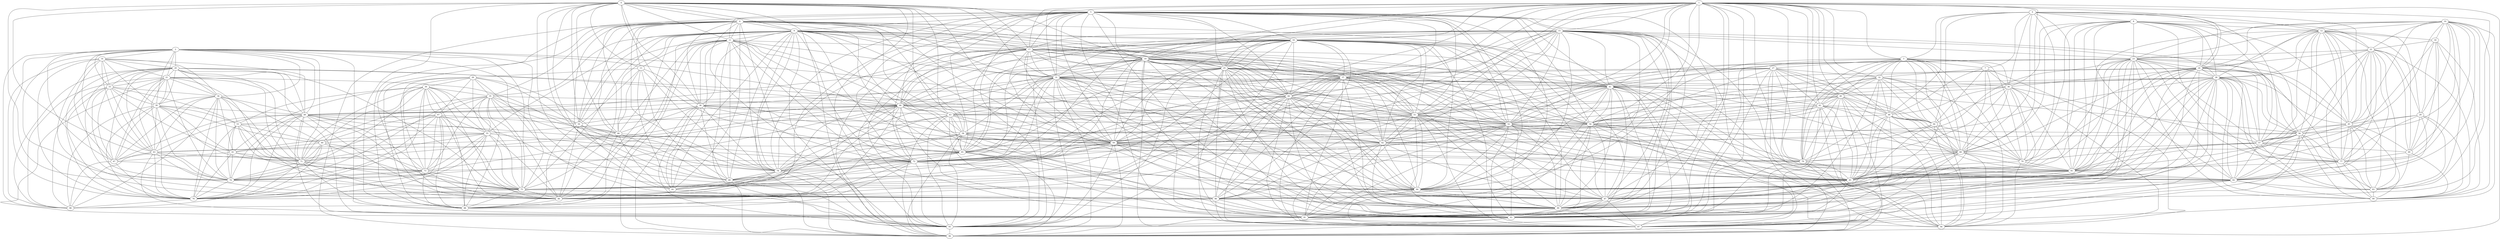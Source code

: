 strict graph G {
0;
1;
2;
3;
4;
5;
6;
7;
8;
9;
10;
11;
12;
13;
14;
15;
16;
17;
18;
19;
20;
21;
22;
23;
24;
25;
26;
27;
28;
29;
30;
31;
32;
33;
34;
35;
36;
37;
38;
39;
40;
41;
42;
43;
44;
45;
46;
47;
48;
49;
50;
51;
52;
53;
54;
55;
56;
57;
58;
59;
60;
61;
62;
63;
64;
65;
66;
67;
68;
69;
70;
71;
72;
73;
74;
75;
76;
77;
78;
79;
80;
81;
82;
83;
84;
85;
86;
87;
88;
89;
90;
91;
92;
93;
94;
95;
96;
97;
98;
99;
9 -- 19;
0 -- 36;
12 -- 29;
15 -- 51;
35 -- 46;
33 -- 39;
47 -- 71;
44 -- 72;
48 -- 93;
33 -- 34;
52 -- 56;
58 -- 95;
16 -- 84;
53 -- 55;
11 -- 92;
71 -- 73;
7 -- 68;
17 -- 59;
54 -- 90;
81 -- 97;
11 -- 58;
33 -- 67;
1 -- 41;
17 -- 90;
41 -- 87;
20 -- 71;
44 -- 52;
12 -- 69;
44 -- 62;
13 -- 89;
48 -- 85;
37 -- 86;
42 -- 64;
34 -- 98;
14 -- 67;
50 -- 66;
47 -- 53;
19 -- 25;
40 -- 48;
31 -- 40;
21 -- 33;
29 -- 69;
30 -- 53;
79 -- 93;
19 -- 90;
59 -- 85;
68 -- 70;
22 -- 45;
51 -- 52;
87 -- 91;
7 -- 36;
90 -- 93;
11 -- 89;
3 -- 68;
15 -- 84;
26 -- 50;
19 -- 52;
10 -- 99;
75 -- 76;
37 -- 84;
8 -- 81;
52 -- 97;
85 -- 94;
25 -- 85;
10 -- 23;
21 -- 39;
85 -- 93;
35 -- 66;
45 -- 83;
63 -- 74;
53 -- 74;
29 -- 56;
3 -- 70;
65 -- 96;
9 -- 51;
0 -- 24;
30 -- 74;
23 -- 84;
16 -- 41;
17 -- 87;
19 -- 59;
23 -- 56;
8 -- 45;
75 -- 80;
59 -- 72;
1 -- 81;
69 -- 83;
32 -- 94;
51 -- 86;
31 -- 38;
23 -- 77;
47 -- 50;
1 -- 25;
2 -- 20;
15 -- 37;
47 -- 88;
27 -- 31;
82 -- 84;
4 -- 9;
44 -- 90;
4 -- 19;
30 -- 76;
31 -- 51;
14 -- 39;
38 -- 65;
17 -- 37;
71 -- 80;
84 -- 97;
2 -- 67;
1 -- 52;
34 -- 39;
6 -- 92;
87 -- 97;
56 -- 62;
2 -- 86;
20 -- 33;
37 -- 75;
45 -- 81;
23 -- 57;
25 -- 72;
43 -- 93;
43 -- 58;
46 -- 76;
42 -- 43;
2 -- 84;
28 -- 82;
29 -- 99;
9 -- 89;
6 -- 96;
1 -- 65;
3 -- 36;
16 -- 51;
18 -- 45;
37 -- 62;
80 -- 88;
5 -- 59;
46 -- 74;
59 -- 93;
49 -- 98;
10 -- 45;
62 -- 91;
1 -- 3;
38 -- 96;
16 -- 90;
28 -- 41;
73 -- 75;
10 -- 29;
21 -- 76;
32 -- 40;
38 -- 59;
19 -- 44;
18 -- 83;
15 -- 41;
6 -- 31;
19 -- 41;
31 -- 90;
6 -- 13;
39 -- 76;
51 -- 72;
86 -- 91;
39 -- 61;
3 -- 27;
36 -- 68;
49 -- 84;
52 -- 82;
56 -- 57;
60 -- 76;
18 -- 69;
70 -- 81;
7 -- 32;
37 -- 90;
4 -- 92;
4 -- 58;
42 -- 85;
23 -- 41;
60 -- 73;
17 -- 93;
9 -- 92;
28 -- 81;
81 -- 90;
38 -- 50;
16 -- 44;
17 -- 52;
9 -- 46;
7 -- 70;
9 -- 59;
28 -- 57;
26 -- 55;
40 -- 93;
84 -- 87;
5 -- 78;
12 -- 81;
4 -- 95;
8 -- 23;
16 -- 65;
68 -- 79;
16 -- 17;
12 -- 82;
36 -- 94;
37 -- 49;
40 -- 54;
54 -- 79;
54 -- 95;
75 -- 86;
43 -- 95;
86 -- 98;
1 -- 93;
1 -- 44;
10 -- 57;
15 -- 23;
15 -- 97;
30 -- 47;
48 -- 70;
42 -- 96;
72 -- 88;
32 -- 93;
79 -- 85;
27 -- 93;
68 -- 90;
62 -- 90;
74 -- 76;
41 -- 91;
48 -- 87;
45 -- 69;
33 -- 53;
16 -- 25;
6 -- 25;
6 -- 43;
16 -- 37;
44 -- 87;
56 -- 77;
93 -- 95;
17 -- 46;
42 -- 79;
81 -- 87;
19 -- 97;
17 -- 72;
90 -- 91;
64 -- 68;
19 -- 91;
25 -- 90;
43 -- 65;
46 -- 71;
3 -- 54;
11 -- 31;
0 -- 48;
15 -- 49;
39 -- 71;
17 -- 96;
35 -- 72;
19 -- 31;
7 -- 48;
21 -- 49;
22 -- 99;
50 -- 92;
20 -- 63;
9 -- 66;
20 -- 76;
25 -- 59;
24 -- 87;
31 -- 78;
33 -- 76;
8 -- 36;
24 -- 36;
38 -- 92;
5 -- 15;
89 -- 92;
25 -- 97;
54 -- 58;
17 -- 19;
8 -- 12;
49 -- 91;
3 -- 40;
19 -- 95;
5 -- 54;
5 -- 80;
24 -- 68;
5 -- 25;
19 -- 54;
48 -- 79;
12 -- 77;
93 -- 94;
9 -- 80;
5 -- 72;
21 -- 62;
2 -- 33;
31 -- 96;
75 -- 88;
52 -- 85;
30 -- 88;
26 -- 30;
25 -- 51;
39 -- 74;
21 -- 74;
11 -- 13;
11 -- 50;
0 -- 8;
82 -- 83;
15 -- 56;
25 -- 87;
66 -- 88;
8 -- 68;
22 -- 81;
4 -- 31;
28 -- 85;
20 -- 34;
41 -- 56;
4 -- 88;
65 -- 95;
46 -- 72;
3 -- 79;
78 -- 96;
24 -- 28;
27 -- 64;
9 -- 95;
51 -- 97;
56 -- 83;
22 -- 56;
49 -- 63;
62 -- 63;
11 -- 72;
31 -- 87;
45 -- 56;
27 -- 42;
3 -- 85;
54 -- 68;
7 -- 64;
3 -- 7;
9 -- 78;
41 -- 97;
23 -- 28;
69 -- 77;
13 -- 66;
16 -- 93;
23 -- 52;
26 -- 35;
10 -- 24;
73 -- 80;
44 -- 97;
93 -- 96;
65 -- 72;
19 -- 51;
28 -- 56;
49 -- 75;
2 -- 63;
10 -- 22;
5 -- 86;
15 -- 28;
30 -- 75;
37 -- 87;
15 -- 44;
43 -- 79;
10 -- 18;
17 -- 85;
27 -- 43;
46 -- 52;
47 -- 60;
52 -- 86;
81 -- 82;
85 -- 90;
12 -- 18;
90 -- 97;
9 -- 50;
30 -- 55;
46 -- 49;
16 -- 62;
34 -- 49;
25 -- 54;
42 -- 54;
45 -- 77;
54 -- 87;
26 -- 47;
4 -- 78;
49 -- 86;
51 -- 59;
6 -- 9;
12 -- 57;
31 -- 93;
55 -- 61;
1 -- 85;
14 -- 86;
15 -- 87;
5 -- 87;
27 -- 79;
46 -- 51;
52 -- 62;
31 -- 41;
54 -- 94;
9 -- 25;
16 -- 31;
91 -- 97;
12 -- 23;
35 -- 74;
44 -- 91;
19 -- 65;
47 -- 74;
6 -- 78;
55 -- 73;
6 -- 50;
19 -- 46;
78 -- 80;
3 -- 42;
22 -- 28;
21 -- 67;
51 -- 87;
4 -- 6;
3 -- 32;
3 -- 94;
5 -- 11;
53 -- 76;
66 -- 89;
15 -- 72;
62 -- 82;
66 -- 78;
49 -- 52;
22 -- 77;
73 -- 88;
21 -- 86;
87 -- 90;
37 -- 52;
24 -- 90;
19 -- 93;
36 -- 79;
47 -- 55;
42 -- 59;
71 -- 88;
38 -- 95;
57 -- 82;
28 -- 45;
17 -- 44;
30 -- 35;
31 -- 43;
25 -- 93;
55 -- 72;
55 -- 88;
4 -- 89;
36 -- 64;
59 -- 90;
49 -- 76;
21 -- 71;
13 -- 92;
1 -- 5;
5 -- 75;
53 -- 73;
46 -- 55;
28 -- 90;
34 -- 61;
5 -- 16;
51 -- 54;
72 -- 73;
82 -- 99;
50 -- 88;
36 -- 57;
28 -- 91;
45 -- 57;
14 -- 49;
47 -- 73;
48 -- 54;
8 -- 85;
57 -- 68;
12 -- 22;
67 -- 76;
68 -- 93;
3 -- 93;
15 -- 91;
0 -- 70;
22 -- 29;
13 -- 78;
32 -- 42;
6 -- 95;
41 -- 54;
24 -- 85;
14 -- 34;
68 -- 87;
18 -- 29;
1 -- 90;
46 -- 80;
27 -- 58;
35 -- 50;
32 -- 68;
64 -- 70;
0 -- 45;
40 -- 59;
41 -- 90;
18 -- 22;
15 -- 17;
72 -- 86;
34 -- 71;
57 -- 83;
15 -- 46;
18 -- 77;
42 -- 58;
65 -- 78;
2 -- 98;
72 -- 84;
39 -- 60;
5 -- 6;
59 -- 89;
16 -- 59;
41 -- 44;
89 -- 95;
40 -- 43;
28 -- 52;
20 -- 98;
33 -- 63;
37 -- 80;
22 -- 57;
23 -- 99;
47 -- 76;
63 -- 91;
55 -- 71;
40 -- 94;
2 -- 46;
1 -- 17;
10 -- 56;
24 -- 56;
8 -- 77;
50 -- 89;
49 -- 62;
49 -- 74;
0 -- 57;
58 -- 78;
0 -- 3;
41 -- 84;
6 -- 35;
58 -- 89;
43 -- 96;
13 -- 50;
19 -- 85;
15 -- 82;
24 -- 82;
9 -- 55;
37 -- 51;
37 -- 91;
16 -- 86;
38 -- 89;
12 -- 99;
42 -- 93;
52 -- 93;
6 -- 54;
11 -- 43;
31 -- 42;
59 -- 79;
37 -- 41;
92 -- 95;
12 -- 24;
14 -- 21;
4 -- 96;
1 -- 68;
15 -- 90;
38 -- 58;
34 -- 74;
8 -- 57;
40 -- 96;
35 -- 80;
5 -- 52;
23 -- 91;
53 -- 75;
79 -- 96;
16 -- 87;
25 -- 91;
5 -- 37;
15 -- 16;
32 -- 64;
57 -- 81;
5 -- 90;
59 -- 65;
6 -- 66;
20 -- 74;
46 -- 73;
25 -- 37;
67 -- 98;
30 -- 60;
43 -- 54;
2 -- 74;
31 -- 72;
0 -- 7;
31 -- 79;
66 -- 80;
34 -- 60;
82 -- 97;
39 -- 49;
1 -- 40;
43 -- 59;
58 -- 96;
36 -- 40;
62 -- 97;
0 -- 68;
2 -- 49;
30 -- 80;
81 -- 85;
31 -- 58;
56 -- 97;
41 -- 68;
25 -- 95;
51 -- 91;
4 -- 80;
57 -- 69;
1 -- 19;
48 -- 68;
61 -- 76;
25 -- 31;
27 -- 94;
40 -- 58;
5 -- 9;
20 -- 62;
32 -- 36;
27 -- 59;
41 -- 51;
4 -- 65;
32 -- 70;
17 -- 84;
23 -- 45;
69 -- 99;
36 -- 85;
15 -- 86;
37 -- 44;
22 -- 23;
22 -- 69;
86 -- 97;
39 -- 53;
72 -- 80;
5 -- 84;
10 -- 77;
53 -- 71;
25 -- 86;
60 -- 74;
4 -- 5;
41 -- 82;
46 -- 63;
2 -- 62;
4 -- 11;
20 -- 46;
9 -- 31;
37 -- 72;
4 -- 38;
4 -- 66;
48 -- 81;
54 -- 85;
10 -- 28;
30 -- 71;
41 -- 52;
0 -- 12;
73 -- 76;
46 -- 86;
11 -- 96;
61 -- 73;
34 -- 53;
33 -- 98;
5 -- 44;
53 -- 61;
39 -- 67;
77 -- 99;
23 -- 82;
28 -- 83;
77 -- 83;
54 -- 93;
34 -- 63;
25 -- 52;
48 -- 94;
40 -- 79;
71 -- 75;
28 -- 99;
33 -- 61;
77 -- 81;
6 -- 59;
1 -- 51;
9 -- 72;
28 -- 62;
29 -- 77;
32 -- 48;
29 -- 45;
44 -- 51;
51 -- 85;
63 -- 67;
20 -- 86;
32 -- 54;
4 -- 13;
23 -- 51;
40 -- 42;
51 -- 84;
21 -- 98;
24 -- 57;
2 -- 71;
1 -- 48;
9 -- 88;
38 -- 66;
9 -- 65;
24 -- 70;
15 -- 19;
46 -- 62;
48 -- 64;
58 -- 65;
65 -- 92;
31 -- 54;
27 -- 54;
16 -- 95;
83 -- 99;
23 -- 97;
45 -- 82;
60 -- 75;
1 -- 54;
45 -- 99;
62 -- 84;
44 -- 84;
11 -- 78;
14 -- 20;
36 -- 48;
38 -- 43;
1 -- 31;
6 -- 11;
27 -- 40;
41 -- 93;
43 -- 89;
70 -- 94;
9 -- 38;
9 -- 75;
60 -- 71;
61 -- 74;
52 -- 87;
34 -- 67;
22 -- 83;
62 -- 87;
12 -- 45;
6 -- 38;
65 -- 93;
5 -- 95;
1 -- 24;
24 -- 45;
59 -- 78;
86 -- 90;
72 -- 78;
32 -- 85;
5 -- 41;
28 -- 84;
78 -- 89;
46 -- 75;
15 -- 25;
31 -- 59;
34 -- 76;
35 -- 71;
9 -- 17;
25 -- 41;
27 -- 96;
8 -- 28;
59 -- 96;
5 -- 51;
95 -- 96;
37 -- 97;
5 -- 46;
54 -- 96;
56 -- 81;
22 -- 82;
1 -- 37;
33 -- 74;
23 -- 81;
23 -- 90;
16 -- 97;
13 -- 38;
85 -- 87;
8 -- 82;
11 -- 59;
52 -- 84;
1 -- 84;
41 -- 85;
63 -- 98;
26 -- 75;
9 -- 44;
41 -- 86;
56 -- 84;
21 -- 91;
6 -- 58;
49 -- 73;
2 -- 76;
11 -- 38;
51 -- 62;
22 -- 24;
52 -- 91;
40 -- 64;
5 -- 31;
6 -- 16;
35 -- 75;
57 -- 77;
68 -- 81;
11 -- 80;
73 -- 74;
6 -- 89;
9 -- 37;
16 -- 75;
47 -- 75;
3 -- 48;
9 -- 35;
5 -- 19;
40 -- 68;
25 -- 46;
58 -- 59;
6 -- 17;
40 -- 85;
6 -- 72;
44 -- 80;
9 -- 11;
2 -- 39;
20 -- 91;
55 -- 75;
60 -- 61;
20 -- 39;
36 -- 81;
77 -- 82;
37 -- 46;
24 -- 41;
63 -- 76;
23 -- 24;
14 -- 33;
23 -- 62;
78 -- 95;
72 -- 95;
1 -- 59;
52 -- 72;
10 -- 82;
8 -- 22;
10 -- 83;
4 -- 72;
3 -- 64;
44 -- 46;
42 -- 68;
52 -- 90;
55 -- 76;
74 -- 75;
26 -- 80;
21 -- 63;
27 -- 32;
35 -- 47;
11 -- 65;
26 -- 66;
47 -- 80;
87 -- 93;
37 -- 93;
19 -- 84;
3 -- 87;
17 -- 25;
16 -- 72;
25 -- 62;
9 -- 16;
29 -- 83;
6 -- 88;
16 -- 91;
62 -- 86;
61 -- 71;
21 -- 34;
46 -- 91;
1 -- 96;
1 -- 42;
24 -- 77;
65 -- 89;
49 -- 67;
4 -- 17;
31 -- 95;
12 -- 56;
1 -- 15;
56 -- 91;
5 -- 65;
1 -- 95;
2 -- 75;
58 -- 79;
58 -- 93;
5 -- 93;
64 -- 94;
57 -- 70;
50 -- 78;
7 -- 94;
23 -- 85;
71 -- 74;
19 -- 87;
53 -- 60;
16 -- 80;
89 -- 96;
49 -- 71;
25 -- 84;
2 -- 91;
41 -- 62;
28 -- 77;
11 -- 66;
59 -- 87;
30 -- 73;
51 -- 93;
68 -- 85;
20 -- 49;
8 -- 70;
84 -- 90;
41 -- 81;
24 -- 81;
26 -- 88;
31 -- 89;
4 -- 59;
46 -- 84;
12 -- 83;
2 -- 14;
84 -- 91;
25 -- 65;
79 -- 94;
20 -- 21;
44 -- 49;
17 -- 54;
44 -- 93;
8 -- 24;
14 -- 76;
28 -- 97;
31 -- 85;
64 -- 85;
36 -- 70;
30 -- 61;
17 -- 65;
72 -- 75;
35 -- 73;
51 -- 90;
76 -- 98;
11 -- 95;
1 -- 87;
42 -- 48;
54 -- 59;
16 -- 19;
16 -- 46;
6 -- 19;
16 -- 52;
1 -- 16;
54 -- 65;
66 -- 92;
2 -- 21;
17 -- 31;
59 -- 95;
43 -- 78;
6 -- 65;
4 -- 50;
19 -- 72;
35 -- 55;
55 -- 74;
28 -- 51;
17 -- 41;
4 -- 43;
24 -- 52;
23 -- 87;
63 -- 86;
50 -- 80;
5 -- 91;
0 -- 64;
26 -- 73;
56 -- 82;
84 -- 86;
27 -- 48;
10 -- 97;
44 -- 75;
42 -- 94;
29 -- 82;
61 -- 67;
71 -- 76;
44 -- 86;
38 -- 78;
28 -- 87;
14 -- 98;
31 -- 65;
56 -- 99;
63 -- 71;
18 -- 99;
11 -- 17;
70 -- 85;
10 -- 69;
1 -- 32;
15 -- 52;
0 -- 81;
14 -- 63;
17 -- 78;
32 -- 79;
55 -- 60;
17 -- 95;
15 -- 62;
68 -- 94;
6 -- 80;
67 -- 74;
55 -- 80;
24 -- 97;
13 -- 26;
35 -- 88;
39 -- 63;
39 -- 98;
5 -- 17;
64 -- 79;
19 -- 37;
25 -- 44;
1 -- 79;
82 -- 91;
78 -- 92;
9 -- 96;
17 -- 51;
12 -- 28;
20 -- 67;
46 -- 88;
2 -- 34;
10 -- 12;
}
